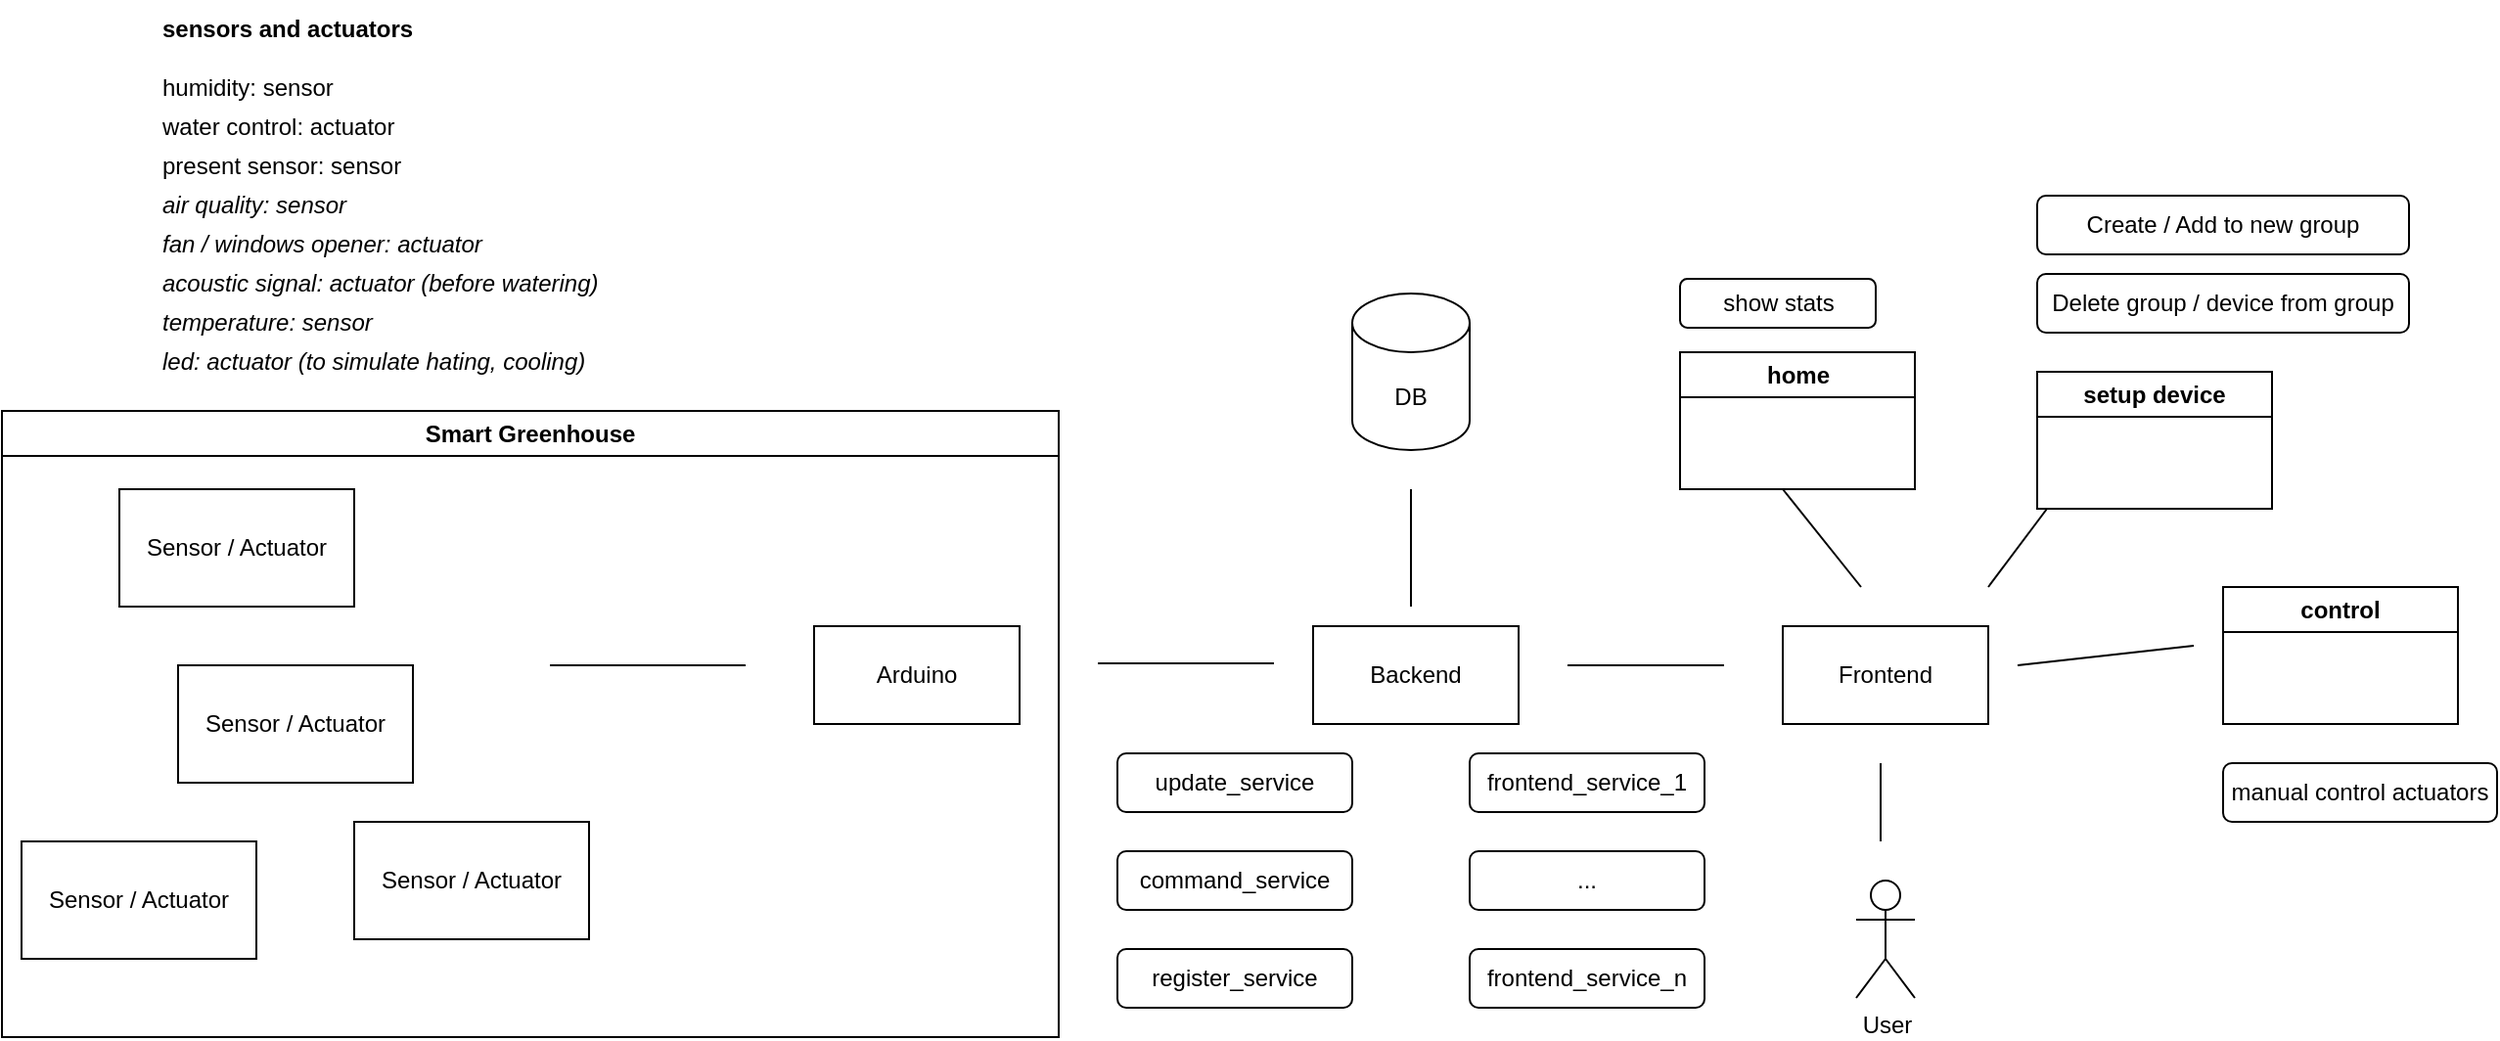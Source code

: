 <mxfile version="22.1.3" type="device">
  <diagram name="Page-1" id="iK5-jE9LO6CwZinZ9UqD">
    <mxGraphModel dx="1105" dy="596" grid="1" gridSize="10" guides="1" tooltips="1" connect="1" arrows="1" fold="1" page="1" pageScale="1" pageWidth="850" pageHeight="1100" math="0" shadow="0">
      <root>
        <mxCell id="0" />
        <mxCell id="1" parent="0" />
        <mxCell id="TKxMJ3lpff_DdQ6PI0vP-1" value="&lt;div align=&quot;left&quot;&gt;&lt;b&gt;sensors and actuators&lt;/b&gt;&lt;br&gt;&lt;/div&gt;" style="text;html=1;strokeColor=none;fillColor=none;align=left;verticalAlign=middle;whiteSpace=wrap;rounded=0;" parent="1" vertex="1">
          <mxGeometry x="90" y="80" width="150" height="30" as="geometry" />
        </mxCell>
        <mxCell id="TKxMJ3lpff_DdQ6PI0vP-2" value="&lt;div align=&quot;left&quot;&gt;humidity: sensor&lt;/div&gt;" style="text;html=1;strokeColor=none;fillColor=none;align=left;verticalAlign=middle;whiteSpace=wrap;rounded=0;" parent="1" vertex="1">
          <mxGeometry x="90" y="110" width="110" height="30" as="geometry" />
        </mxCell>
        <mxCell id="TKxMJ3lpff_DdQ6PI0vP-3" value="&lt;div align=&quot;left&quot;&gt;water control: actuator&lt;/div&gt;" style="text;html=1;strokeColor=none;fillColor=none;align=left;verticalAlign=middle;whiteSpace=wrap;rounded=0;" parent="1" vertex="1">
          <mxGeometry x="90" y="130" width="160" height="30" as="geometry" />
        </mxCell>
        <mxCell id="TKxMJ3lpff_DdQ6PI0vP-4" value="present sensor: sensor" style="text;html=1;strokeColor=none;fillColor=none;align=left;verticalAlign=middle;whiteSpace=wrap;rounded=0;" parent="1" vertex="1">
          <mxGeometry x="90" y="150" width="160" height="30" as="geometry" />
        </mxCell>
        <mxCell id="TKxMJ3lpff_DdQ6PI0vP-5" value="&lt;i&gt;air quality: sensor&lt;/i&gt;" style="text;html=1;strokeColor=none;fillColor=none;align=left;verticalAlign=middle;whiteSpace=wrap;rounded=0;" parent="1" vertex="1">
          <mxGeometry x="90" y="170" width="160" height="30" as="geometry" />
        </mxCell>
        <mxCell id="TKxMJ3lpff_DdQ6PI0vP-6" value="&lt;i&gt;fan / windows opener: actuator&lt;br&gt;&lt;/i&gt;" style="text;html=1;strokeColor=none;fillColor=none;align=left;verticalAlign=middle;whiteSpace=wrap;rounded=0;" parent="1" vertex="1">
          <mxGeometry x="90" y="190" width="180" height="30" as="geometry" />
        </mxCell>
        <mxCell id="TKxMJ3lpff_DdQ6PI0vP-7" value="&lt;i&gt;acoustic signal: actuator (before watering)&lt;br&gt;&lt;/i&gt;" style="text;html=1;strokeColor=none;fillColor=none;align=left;verticalAlign=middle;whiteSpace=wrap;rounded=0;" parent="1" vertex="1">
          <mxGeometry x="90" y="210" width="230" height="30" as="geometry" />
        </mxCell>
        <mxCell id="TKxMJ3lpff_DdQ6PI0vP-8" value="&lt;i&gt;temperature: sensor&lt;br&gt;&lt;/i&gt;" style="text;html=1;strokeColor=none;fillColor=none;align=left;verticalAlign=middle;whiteSpace=wrap;rounded=0;" parent="1" vertex="1">
          <mxGeometry x="90" y="230" width="230" height="30" as="geometry" />
        </mxCell>
        <mxCell id="TKxMJ3lpff_DdQ6PI0vP-9" value="&lt;i&gt;led: actuator (to simulate hating, cooling)&lt;br&gt;&lt;/i&gt;" style="text;html=1;strokeColor=none;fillColor=none;align=left;verticalAlign=middle;whiteSpace=wrap;rounded=0;" parent="1" vertex="1">
          <mxGeometry x="90" y="250" width="230" height="30" as="geometry" />
        </mxCell>
        <mxCell id="TKxMJ3lpff_DdQ6PI0vP-10" value="Sensor / Actuator" style="rounded=0;whiteSpace=wrap;html=1;" parent="1" vertex="1">
          <mxGeometry x="70" y="330" width="120" height="60" as="geometry" />
        </mxCell>
        <mxCell id="TKxMJ3lpff_DdQ6PI0vP-12" value="Sensor / Actuator" style="rounded=0;whiteSpace=wrap;html=1;" parent="1" vertex="1">
          <mxGeometry x="100" y="420" width="120" height="60" as="geometry" />
        </mxCell>
        <mxCell id="TKxMJ3lpff_DdQ6PI0vP-13" value="Sensor / Actuator" style="rounded=0;whiteSpace=wrap;html=1;" parent="1" vertex="1">
          <mxGeometry x="190" y="500" width="120" height="60" as="geometry" />
        </mxCell>
        <mxCell id="TKxMJ3lpff_DdQ6PI0vP-14" value="Sensor / Actuator" style="rounded=0;whiteSpace=wrap;html=1;" parent="1" vertex="1">
          <mxGeometry x="20" y="510" width="120" height="60" as="geometry" />
        </mxCell>
        <mxCell id="TKxMJ3lpff_DdQ6PI0vP-15" value="" style="endArrow=none;html=1;rounded=0;" parent="1" edge="1">
          <mxGeometry width="50" height="50" relative="1" as="geometry">
            <mxPoint x="290" y="420" as="sourcePoint" />
            <mxPoint x="390" y="420" as="targetPoint" />
          </mxGeometry>
        </mxCell>
        <mxCell id="TKxMJ3lpff_DdQ6PI0vP-16" value="Arduino" style="rounded=0;whiteSpace=wrap;html=1;" parent="1" vertex="1">
          <mxGeometry x="425" y="400" width="105" height="50" as="geometry" />
        </mxCell>
        <mxCell id="TKxMJ3lpff_DdQ6PI0vP-17" value="Backend" style="rounded=0;whiteSpace=wrap;html=1;" parent="1" vertex="1">
          <mxGeometry x="680" y="400" width="105" height="50" as="geometry" />
        </mxCell>
        <mxCell id="TKxMJ3lpff_DdQ6PI0vP-18" value="" style="endArrow=none;html=1;rounded=0;" parent="1" edge="1">
          <mxGeometry width="50" height="50" relative="1" as="geometry">
            <mxPoint x="570" y="419" as="sourcePoint" />
            <mxPoint x="660" y="419" as="targetPoint" />
          </mxGeometry>
        </mxCell>
        <mxCell id="TKxMJ3lpff_DdQ6PI0vP-19" value="DB" style="shape=cylinder3;whiteSpace=wrap;html=1;boundedLbl=1;backgroundOutline=1;size=15;" parent="1" vertex="1">
          <mxGeometry x="700" y="230" width="60" height="80" as="geometry" />
        </mxCell>
        <mxCell id="TKxMJ3lpff_DdQ6PI0vP-20" value="" style="endArrow=none;html=1;rounded=0;" parent="1" edge="1">
          <mxGeometry width="50" height="50" relative="1" as="geometry">
            <mxPoint x="730" y="390" as="sourcePoint" />
            <mxPoint x="730" y="330" as="targetPoint" />
          </mxGeometry>
        </mxCell>
        <mxCell id="TKxMJ3lpff_DdQ6PI0vP-21" value="" style="endArrow=none;html=1;rounded=0;" parent="1" edge="1">
          <mxGeometry width="50" height="50" relative="1" as="geometry">
            <mxPoint x="810" y="420" as="sourcePoint" />
            <mxPoint x="890" y="420" as="targetPoint" />
          </mxGeometry>
        </mxCell>
        <mxCell id="TKxMJ3lpff_DdQ6PI0vP-22" value="Frontend" style="rounded=0;whiteSpace=wrap;html=1;" parent="1" vertex="1">
          <mxGeometry x="920" y="400" width="105" height="50" as="geometry" />
        </mxCell>
        <mxCell id="TKxMJ3lpff_DdQ6PI0vP-23" value="User" style="shape=umlActor;verticalLabelPosition=bottom;verticalAlign=top;html=1;outlineConnect=0;" parent="1" vertex="1">
          <mxGeometry x="957.5" y="530" width="30" height="60" as="geometry" />
        </mxCell>
        <mxCell id="TKxMJ3lpff_DdQ6PI0vP-24" value="" style="endArrow=none;html=1;rounded=0;" parent="1" edge="1">
          <mxGeometry width="50" height="50" relative="1" as="geometry">
            <mxPoint x="970" y="510" as="sourcePoint" />
            <mxPoint x="970" y="470" as="targetPoint" />
          </mxGeometry>
        </mxCell>
        <mxCell id="TKxMJ3lpff_DdQ6PI0vP-25" value="home" style="swimlane;whiteSpace=wrap;html=1;" parent="1" vertex="1">
          <mxGeometry x="867.5" y="260" width="120" height="70" as="geometry" />
        </mxCell>
        <mxCell id="TKxMJ3lpff_DdQ6PI0vP-27" value="setup device" style="swimlane;whiteSpace=wrap;html=1;" parent="1" vertex="1">
          <mxGeometry x="1050" y="270" width="120" height="70" as="geometry" />
        </mxCell>
        <mxCell id="TKxMJ3lpff_DdQ6PI0vP-28" value="control" style="swimlane;whiteSpace=wrap;html=1;" parent="1" vertex="1">
          <mxGeometry x="1145" y="380" width="120" height="70" as="geometry" />
        </mxCell>
        <mxCell id="TKxMJ3lpff_DdQ6PI0vP-29" value="" style="endArrow=none;html=1;rounded=0;" parent="1" edge="1">
          <mxGeometry width="50" height="50" relative="1" as="geometry">
            <mxPoint x="960" y="380" as="sourcePoint" />
            <mxPoint x="920" y="330" as="targetPoint" />
          </mxGeometry>
        </mxCell>
        <mxCell id="TKxMJ3lpff_DdQ6PI0vP-30" value="" style="endArrow=none;html=1;rounded=0;" parent="1" edge="1">
          <mxGeometry width="50" height="50" relative="1" as="geometry">
            <mxPoint x="1025" y="380" as="sourcePoint" />
            <mxPoint x="1055" y="340" as="targetPoint" />
          </mxGeometry>
        </mxCell>
        <mxCell id="TKxMJ3lpff_DdQ6PI0vP-31" value="" style="endArrow=none;html=1;rounded=0;" parent="1" edge="1">
          <mxGeometry width="50" height="50" relative="1" as="geometry">
            <mxPoint x="1040" y="420" as="sourcePoint" />
            <mxPoint x="1130" y="410" as="targetPoint" />
          </mxGeometry>
        </mxCell>
        <mxCell id="TKxMJ3lpff_DdQ6PI0vP-36" value="Smart Greenhouse" style="swimlane;whiteSpace=wrap;html=1;" parent="1" vertex="1">
          <mxGeometry x="10" y="290" width="540" height="320" as="geometry" />
        </mxCell>
        <mxCell id="Kl8w3iTI7DVASsKQzPM8-8" value="update_service" style="rounded=1;whiteSpace=wrap;html=1;" parent="1" vertex="1">
          <mxGeometry x="580" y="465" width="120" height="30" as="geometry" />
        </mxCell>
        <mxCell id="Kl8w3iTI7DVASsKQzPM8-9" value="command_service" style="rounded=1;whiteSpace=wrap;html=1;" parent="1" vertex="1">
          <mxGeometry x="580" y="515" width="120" height="30" as="geometry" />
        </mxCell>
        <mxCell id="Kl8w3iTI7DVASsKQzPM8-10" value="register_service" style="rounded=1;whiteSpace=wrap;html=1;" parent="1" vertex="1">
          <mxGeometry x="580" y="565" width="120" height="30" as="geometry" />
        </mxCell>
        <mxCell id="Kl8w3iTI7DVASsKQzPM8-11" value="frontend_service_1" style="rounded=1;whiteSpace=wrap;html=1;" parent="1" vertex="1">
          <mxGeometry x="760" y="465" width="120" height="30" as="geometry" />
        </mxCell>
        <mxCell id="Kl8w3iTI7DVASsKQzPM8-12" value="..." style="rounded=1;whiteSpace=wrap;html=1;" parent="1" vertex="1">
          <mxGeometry x="760" y="515" width="120" height="30" as="geometry" />
        </mxCell>
        <mxCell id="Kl8w3iTI7DVASsKQzPM8-13" value="frontend_service_n" style="rounded=1;whiteSpace=wrap;html=1;" parent="1" vertex="1">
          <mxGeometry x="760" y="565" width="120" height="30" as="geometry" />
        </mxCell>
        <mxCell id="-iqD5v2qwuzqoVuo-1Gy-1" value="Create / Add to new group" style="rounded=1;whiteSpace=wrap;html=1;" vertex="1" parent="1">
          <mxGeometry x="1050" y="180" width="190" height="30" as="geometry" />
        </mxCell>
        <mxCell id="-iqD5v2qwuzqoVuo-1Gy-2" value="Delete group / device from group" style="rounded=1;whiteSpace=wrap;html=1;" vertex="1" parent="1">
          <mxGeometry x="1050" y="220" width="190" height="30" as="geometry" />
        </mxCell>
        <mxCell id="-iqD5v2qwuzqoVuo-1Gy-3" value="show stats" style="rounded=1;whiteSpace=wrap;html=1;" vertex="1" parent="1">
          <mxGeometry x="867.5" y="222.5" width="100" height="25" as="geometry" />
        </mxCell>
        <mxCell id="-iqD5v2qwuzqoVuo-1Gy-4" value="manual control actuators" style="rounded=1;whiteSpace=wrap;html=1;" vertex="1" parent="1">
          <mxGeometry x="1145" y="470" width="140" height="30" as="geometry" />
        </mxCell>
      </root>
    </mxGraphModel>
  </diagram>
</mxfile>
